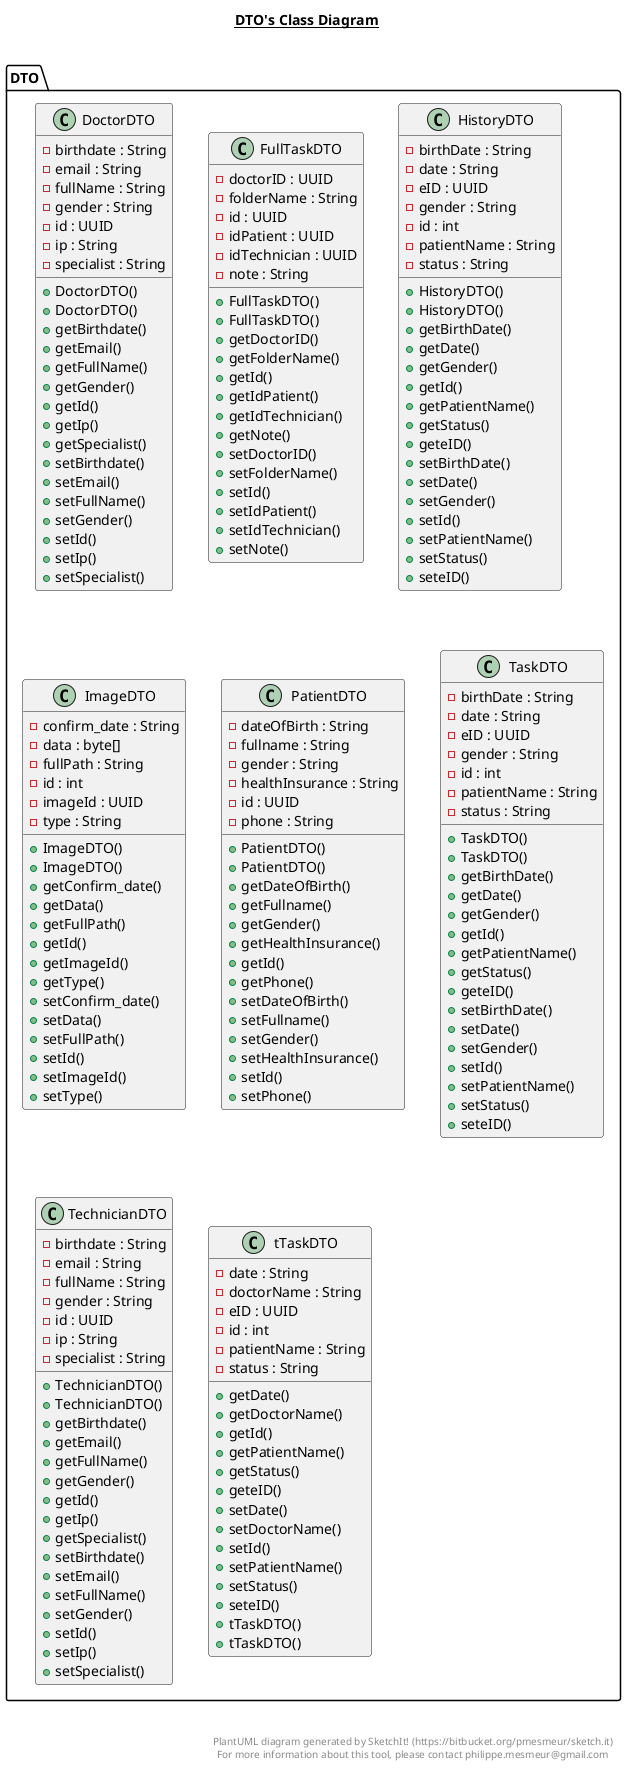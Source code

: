 @startuml

title __DTO's Class Diagram__\n

  namespace DTO {
    class DTO.DoctorDTO {
        - birthdate : String
        - email : String
        - fullName : String
        - gender : String
        - id : UUID
        - ip : String
        - specialist : String
        + DoctorDTO()
        + DoctorDTO()
        + getBirthdate()
        + getEmail()
        + getFullName()
        + getGender()
        + getId()
        + getIp()
        + getSpecialist()
        + setBirthdate()
        + setEmail()
        + setFullName()
        + setGender()
        + setId()
        + setIp()
        + setSpecialist()
    }
  }
  

  namespace DTO {
    class DTO.FullTaskDTO {
        - doctorID : UUID
        - folderName : String
        - id : UUID
        - idPatient : UUID
        - idTechnician : UUID
        - note : String
        + FullTaskDTO()
        + FullTaskDTO()
        + getDoctorID()
        + getFolderName()
        + getId()
        + getIdPatient()
        + getIdTechnician()
        + getNote()
        + setDoctorID()
        + setFolderName()
        + setId()
        + setIdPatient()
        + setIdTechnician()
        + setNote()
    }
  }
  

  namespace DTO {
    class DTO.HistoryDTO {
        - birthDate : String
        - date : String
        - eID : UUID
        - gender : String
        - id : int
        - patientName : String
        - status : String
        + HistoryDTO()
        + HistoryDTO()
        + getBirthDate()
        + getDate()
        + getGender()
        + getId()
        + getPatientName()
        + getStatus()
        + geteID()
        + setBirthDate()
        + setDate()
        + setGender()
        + setId()
        + setPatientName()
        + setStatus()
        + seteID()
    }
  }
  

  namespace DTO {
    class DTO.ImageDTO {
        - confirm_date : String
        - data : byte[]
        - fullPath : String
        - id : int
        - imageId : UUID
        - type : String
        + ImageDTO()
        + ImageDTO()
        + getConfirm_date()
        + getData()
        + getFullPath()
        + getId()
        + getImageId()
        + getType()
        + setConfirm_date()
        + setData()
        + setFullPath()
        + setId()
        + setImageId()
        + setType()
    }
  }
  

  namespace DTO {
    class DTO.PatientDTO {
        - dateOfBirth : String
        - fullname : String
        - gender : String
        - healthInsurance : String
        - id : UUID
        - phone : String
        + PatientDTO()
        + PatientDTO()
        + getDateOfBirth()
        + getFullname()
        + getGender()
        + getHealthInsurance()
        + getId()
        + getPhone()
        + setDateOfBirth()
        + setFullname()
        + setGender()
        + setHealthInsurance()
        + setId()
        + setPhone()
    }
  }
  

  namespace DTO {
    class DTO.TaskDTO {
        - birthDate : String
        - date : String
        - eID : UUID
        - gender : String
        - id : int
        - patientName : String
        - status : String
        + TaskDTO()
        + TaskDTO()
        + getBirthDate()
        + getDate()
        + getGender()
        + getId()
        + getPatientName()
        + getStatus()
        + geteID()
        + setBirthDate()
        + setDate()
        + setGender()
        + setId()
        + setPatientName()
        + setStatus()
        + seteID()
    }
  }
  

  namespace DTO {
    class DTO.TechnicianDTO {
        - birthdate : String
        - email : String
        - fullName : String
        - gender : String
        - id : UUID
        - ip : String
        - specialist : String
        + TechnicianDTO()
        + TechnicianDTO()
        + getBirthdate()
        + getEmail()
        + getFullName()
        + getGender()
        + getId()
        + getIp()
        + getSpecialist()
        + setBirthdate()
        + setEmail()
        + setFullName()
        + setGender()
        + setId()
        + setIp()
        + setSpecialist()
    }
  }
  

  namespace DTO {
    class DTO.tTaskDTO {
        - date : String
        - doctorName : String
        - eID : UUID
        - id : int
        - patientName : String
        - status : String
        + getDate()
        + getDoctorName()
        + getId()
        + getPatientName()
        + getStatus()
        + geteID()
        + setDate()
        + setDoctorName()
        + setId()
        + setPatientName()
        + setStatus()
        + seteID()
        + tTaskDTO()
        + tTaskDTO()
    }
  }
  



right footer


PlantUML diagram generated by SketchIt! (https://bitbucket.org/pmesmeur/sketch.it)
For more information about this tool, please contact philippe.mesmeur@gmail.com
endfooter

@enduml
